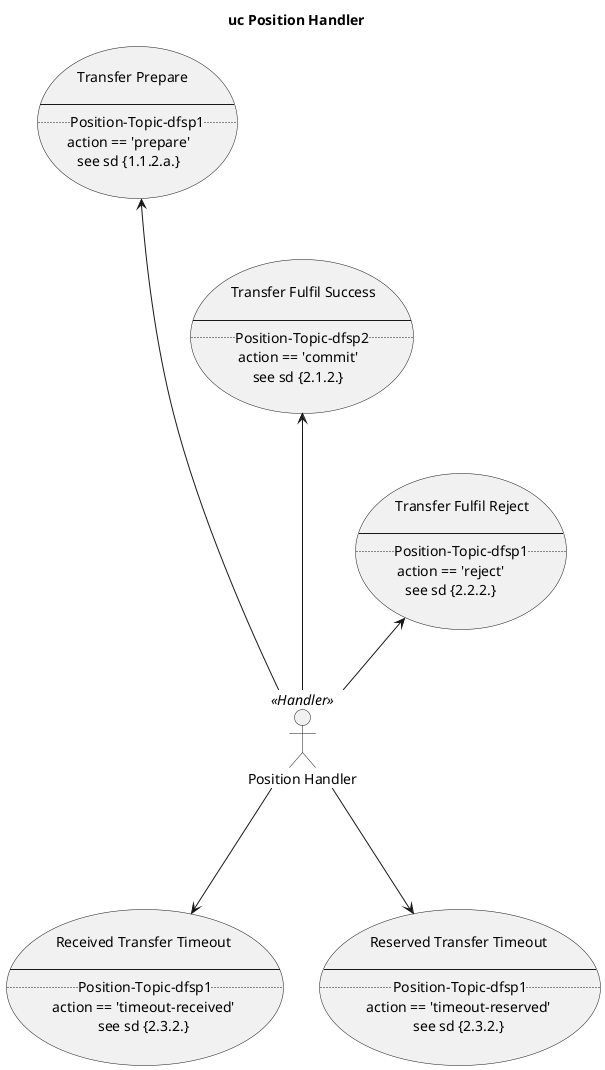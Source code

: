 @startuml
' declate title
title uc Position Handler

' declare actors
actor :Position Handler: as POS_HANDLER << Handler >>

' declare use cases
usecase PREPARE as "Transfer Prepare

--
..Position-Topic-dfsp1..
action == 'prepare'
see sd {1.1.2.a.}"
usecase FULFIL as "Transfer Fulfil Success

--
..Position-Topic-dfsp2..
action == 'commit'
see sd {2.1.2.}"
usecase REJECT as "Transfer Fulfil Reject

--
..Position-Topic-dfsp1..
action == 'reject'
see sd {2.2.2.}"
usecase TIMEOUT_RECEIVED as "Received Transfer Timeout

--
..Position-Topic-dfsp1..
action == 'timeout-received'
see sd {2.3.2.}"
usecase TIMEOUT_RESERVED as "Reserved Transfer Timeout

--
..Position-Topic-dfsp1..
action == 'timeout-reserved'
see sd {2.3.2.}"

' start use case
(PREPARE) <---- :POS_HANDLER:
(FULFIL) <--- :POS_HANDLER:
(REJECT) <-- :POS_HANDLER:
:POS_HANDLER: ---> (TIMEOUT_RECEIVED)
:POS_HANDLER: ---> (TIMEOUT_RESERVED)

@enduml